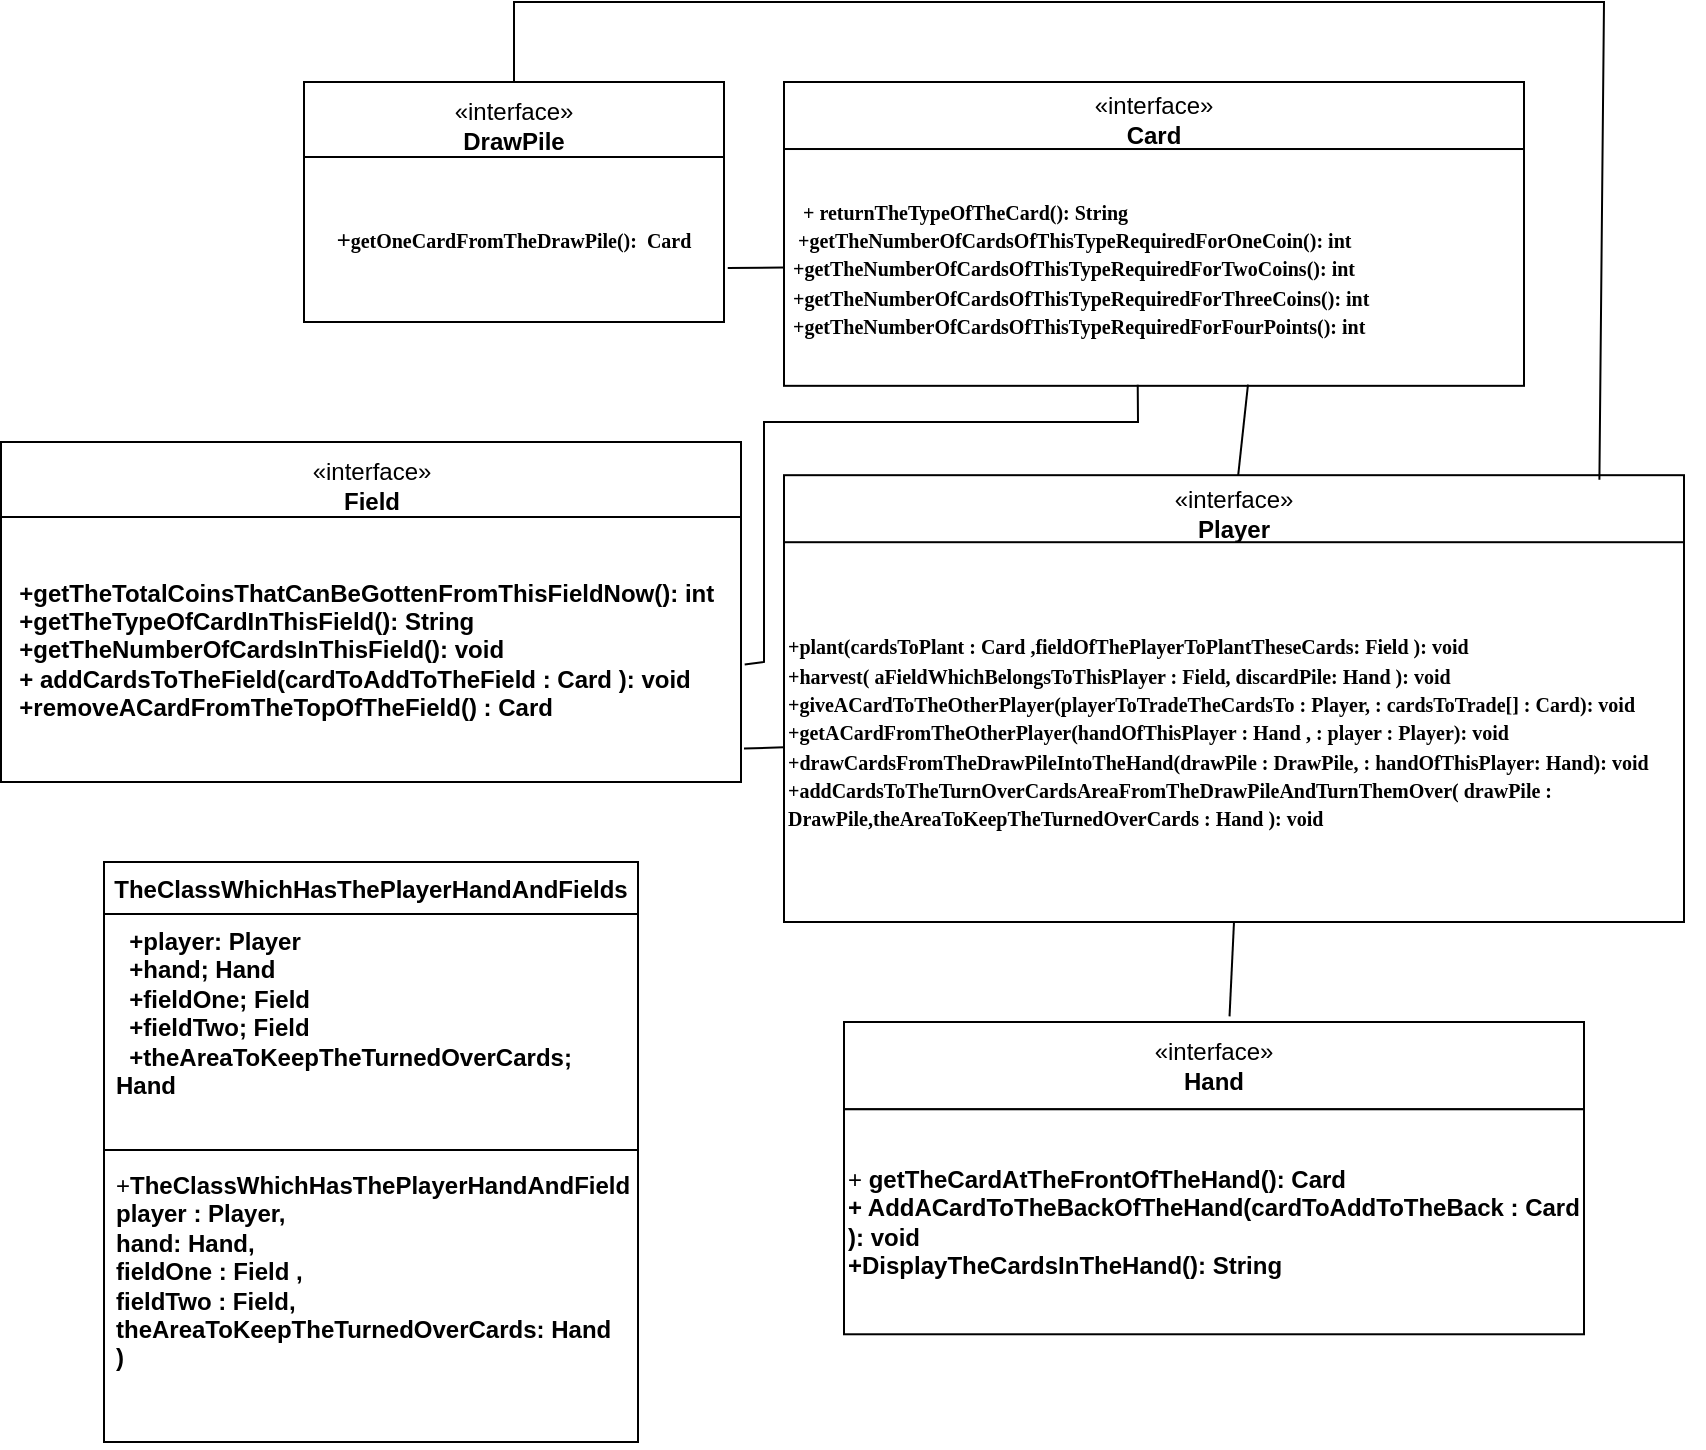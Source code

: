 <mxfile version="24.4.0" type="github">
  <diagram id="C5RBs43oDa-KdzZeNtuy" name="Page-1">
    <mxGraphModel dx="2849" dy="752" grid="1" gridSize="10" guides="1" tooltips="1" connect="1" arrows="1" fold="1" page="1" pageScale="1" pageWidth="827" pageHeight="1169" math="0" shadow="0">
      <root>
        <mxCell id="WIyWlLk6GJQsqaUBKTNV-0" />
        <mxCell id="WIyWlLk6GJQsqaUBKTNV-1" parent="WIyWlLk6GJQsqaUBKTNV-0" />
        <mxCell id="TOOYitAzIHO0Ul-bosS0-15" value="" style="group;align=left;fontSize=7;" vertex="1" connectable="0" parent="WIyWlLk6GJQsqaUBKTNV-1">
          <mxGeometry x="-790" y="170" width="210" height="120" as="geometry" />
        </mxCell>
        <mxCell id="TOOYitAzIHO0Ul-bosS0-13" value="&lt;div&gt;«interface»&lt;br&gt;&lt;/div&gt;&lt;div&gt;&lt;b&gt;DrawPile&lt;/b&gt;&lt;/div&gt;" style="html=1;whiteSpace=wrap;" vertex="1" parent="TOOYitAzIHO0Ul-bosS0-15">
          <mxGeometry width="210" height="43.636" as="geometry" />
        </mxCell>
        <mxCell id="TOOYitAzIHO0Ul-bosS0-14" value="+&lt;font size=&quot;1&quot; face=&quot;Georgia&quot;&gt;&lt;b&gt;getOneCardFromTheDrawPile():&amp;nbsp; Card&lt;br&gt;&lt;/b&gt;&lt;/font&gt;" style="rounded=0;whiteSpace=wrap;html=1;" vertex="1" parent="TOOYitAzIHO0Ul-bosS0-15">
          <mxGeometry y="37.5" width="210" height="82.5" as="geometry" />
        </mxCell>
        <mxCell id="TOOYitAzIHO0Ul-bosS0-26" value="" style="group;align=left;fontSize=7;" vertex="1" connectable="0" parent="WIyWlLk6GJQsqaUBKTNV-1">
          <mxGeometry x="-550" y="170" width="460" height="420" as="geometry" />
        </mxCell>
        <mxCell id="TOOYitAzIHO0Ul-bosS0-27" value="&lt;div&gt;«interface»&lt;br&gt;&lt;/div&gt;&lt;div&gt;&lt;b&gt;Card&lt;/b&gt;&lt;/div&gt;" style="html=1;whiteSpace=wrap;" vertex="1" parent="TOOYitAzIHO0Ul-bosS0-26">
          <mxGeometry width="370" height="38.997" as="geometry" />
        </mxCell>
        <mxCell id="TOOYitAzIHO0Ul-bosS0-28" value="&lt;div align=&quot;left&quot;&gt;&lt;font size=&quot;1&quot; face=&quot;Georgia&quot;&gt;&lt;b&gt;&amp;nbsp;&amp;nbsp; + returnTheTypeOfTheCard(): &lt;/b&gt;&lt;/font&gt;&lt;font size=&quot;1&quot; face=&quot;Georgia&quot;&gt;&lt;b&gt;String &lt;/b&gt;&lt;/font&gt;&lt;br&gt;&lt;font size=&quot;1&quot; face=&quot;Georgia&quot;&gt;&lt;b&gt;&amp;nbsp; +getTheNumberOfCardsOfThisTypeRequiredForOneCoin(): &lt;/b&gt;&lt;/font&gt;&lt;font size=&quot;1&quot; face=&quot;Georgia&quot;&gt;&lt;b&gt;int &lt;/b&gt;&lt;/font&gt;&lt;br&gt;&lt;font size=&quot;1&quot; face=&quot;Georgia&quot;&gt;&lt;b&gt;&amp;nbsp;+getTheNumberOfCardsOfThisTypeRequiredForTwoCoins(): &lt;/b&gt;&lt;/font&gt;&lt;font size=&quot;1&quot; face=&quot;Georgia&quot;&gt;&lt;b&gt;int &lt;/b&gt;&lt;/font&gt;&lt;br&gt;&lt;font size=&quot;1&quot; face=&quot;Georgia&quot;&gt;&lt;b&gt;&amp;nbsp;+getTheNumberOfCardsOfThisTypeRequiredForThreeCoins(): &lt;/b&gt;&lt;/font&gt;&lt;font size=&quot;1&quot; face=&quot;Georgia&quot;&gt;&lt;b&gt;int &lt;/b&gt;&lt;/font&gt;&lt;br&gt;&lt;font size=&quot;1&quot; face=&quot;Georgia&quot;&gt;&lt;b&gt;&amp;nbsp;+getTheNumberOfCardsOfThisTypeRequiredForFourPoints(): int&lt;/b&gt;&lt;/font&gt;&lt;br&gt;&lt;/div&gt;" style="rounded=0;whiteSpace=wrap;html=1;align=left;" vertex="1" parent="TOOYitAzIHO0Ul-bosS0-26">
          <mxGeometry y="33.511" width="370" height="118.404" as="geometry" />
        </mxCell>
        <mxCell id="TOOYitAzIHO0Ul-bosS0-30" value="" style="group;align=left;fontSize=7;" vertex="1" connectable="0" parent="TOOYitAzIHO0Ul-bosS0-26">
          <mxGeometry y="196.596" width="460" height="223.404" as="geometry" />
        </mxCell>
        <mxCell id="TOOYitAzIHO0Ul-bosS0-31" value="&lt;div&gt;«interface»&lt;br&gt;&lt;/div&gt;&lt;div&gt;&lt;b&gt;Player&lt;/b&gt;&lt;/div&gt;" style="html=1;whiteSpace=wrap;" vertex="1" parent="TOOYitAzIHO0Ul-bosS0-30">
          <mxGeometry width="450" height="38.997" as="geometry" />
        </mxCell>
        <mxCell id="TOOYitAzIHO0Ul-bosS0-32" value="&lt;div align=&quot;left&quot;&gt;&lt;font size=&quot;1&quot; face=&quot;Georgia&quot;&gt;&lt;b&gt;+plant(cardsToPlant : &lt;/b&gt;&lt;/font&gt;&lt;font size=&quot;1&quot; face=&quot;Georgia&quot;&gt;&lt;b&gt;Card &lt;/b&gt;&lt;/font&gt;&lt;font size=&quot;1&quot; face=&quot;Georgia&quot;&gt;&lt;b&gt;,fieldOfThePlayerToPlantTheseCards: &lt;/b&gt;&lt;/font&gt;&lt;font size=&quot;1&quot; face=&quot;Georgia&quot;&gt;&lt;b&gt;Field &lt;/b&gt;&lt;/font&gt;&lt;font size=&quot;1&quot; face=&quot;Georgia&quot;&gt;&lt;b&gt;): &lt;/b&gt;&lt;/font&gt;&lt;font size=&quot;1&quot; face=&quot;Georgia&quot;&gt;&lt;b&gt;void &lt;/b&gt;&lt;/font&gt;&lt;br&gt;&lt;font size=&quot;1&quot; face=&quot;Georgia&quot;&gt;&lt;b&gt;+harvest( aFieldWhichBelongsToThisPlayer : &lt;/b&gt;&lt;/font&gt;&lt;font size=&quot;1&quot; face=&quot;Georgia&quot;&gt;&lt;b&gt;Field&lt;/b&gt;&lt;/font&gt;&lt;font size=&quot;1&quot; face=&quot;Georgia&quot;&gt;&lt;b&gt;, discardPile: &lt;/b&gt;&lt;/font&gt;&lt;font size=&quot;1&quot; face=&quot;Georgia&quot;&gt;&lt;b&gt;Hand &lt;/b&gt;&lt;/font&gt;&lt;font size=&quot;1&quot; face=&quot;Georgia&quot;&gt;&lt;b&gt;): &lt;/b&gt;&lt;/font&gt;&lt;font size=&quot;1&quot; face=&quot;Georgia&quot;&gt;&lt;b&gt;void&lt;/b&gt;&lt;/font&gt;&lt;br&gt;&lt;font size=&quot;1&quot; face=&quot;Georgia&quot;&gt;&lt;b&gt;+giveACardToTheOtherPlayer(playerToTradeTheCardsTo : &lt;/b&gt;&lt;/font&gt;&lt;font size=&quot;1&quot; face=&quot;Georgia&quot;&gt;&lt;b&gt;Player&lt;/b&gt;&lt;/font&gt;&lt;font size=&quot;1&quot; face=&quot;Georgia&quot;&gt;&lt;b&gt;,&amp;nbsp;: cardsToTrade[] : &lt;/b&gt;&lt;/font&gt;&lt;font size=&quot;1&quot; face=&quot;Georgia&quot;&gt;&lt;b&gt;Card&lt;/b&gt;&lt;/font&gt;&lt;font size=&quot;1&quot; face=&quot;Georgia&quot;&gt;&lt;b&gt;): &lt;/b&gt;&lt;/font&gt;&lt;font size=&quot;1&quot; face=&quot;Georgia&quot;&gt;&lt;b&gt;void&lt;/b&gt;&lt;/font&gt;&lt;br&gt;&lt;font size=&quot;1&quot; face=&quot;Georgia&quot;&gt;&lt;b&gt;+getACardFromTheOtherPlayer(handOfThisPlayer : &lt;/b&gt;&lt;/font&gt;&lt;font size=&quot;1&quot; face=&quot;Georgia&quot;&gt;&lt;b&gt;Hand &lt;/b&gt;&lt;/font&gt;&lt;font size=&quot;1&quot; face=&quot;Georgia&quot;&gt;&lt;b&gt;,&amp;nbsp;: player : &lt;/b&gt;&lt;/font&gt;&lt;font size=&quot;1&quot; face=&quot;Georgia&quot;&gt;&lt;b&gt;Player&lt;/b&gt;&lt;/font&gt;&lt;font size=&quot;1&quot; face=&quot;Georgia&quot;&gt;&lt;b&gt;): &lt;/b&gt;&lt;/font&gt;&lt;font size=&quot;1&quot; face=&quot;Georgia&quot;&gt;&lt;b&gt;void &lt;/b&gt;&lt;/font&gt;&lt;br&gt;&lt;font size=&quot;1&quot; face=&quot;Georgia&quot;&gt;&lt;b&gt;+drawCardsFromTheDrawPileIntoTheHand(drawPile &lt;/b&gt;&lt;/font&gt;&lt;font size=&quot;1&quot; face=&quot;Georgia&quot;&gt;&lt;b&gt;: DrawPile&lt;/b&gt;&lt;/font&gt;&lt;font size=&quot;1&quot; face=&quot;Georgia&quot;&gt;&lt;b&gt;,&amp;nbsp;: handOfThisPlayer: &lt;/b&gt;&lt;/font&gt;&lt;font size=&quot;1&quot; face=&quot;Georgia&quot;&gt;&lt;b&gt;Hand&lt;/b&gt;&lt;/font&gt;&lt;font size=&quot;1&quot; face=&quot;Georgia&quot;&gt;&lt;b&gt;): &lt;/b&gt;&lt;/font&gt;&lt;font size=&quot;1&quot; face=&quot;Georgia&quot;&gt;&lt;b&gt;void &lt;/b&gt;&lt;/font&gt;&lt;br&gt;&lt;font size=&quot;1&quot; face=&quot;Georgia&quot;&gt;&lt;b&gt;+addCardsToTheTurnOverCardsAreaFromTheDrawPileAndTurnThemOver( drawPile : &lt;/b&gt;&lt;/font&gt;&lt;font size=&quot;1&quot; face=&quot;Georgia&quot;&gt;&lt;b&gt;DrawPile&lt;/b&gt;&lt;/font&gt;&lt;font size=&quot;1&quot; face=&quot;Georgia&quot;&gt;&lt;b&gt;,theAreaToKeepTheTurnedOverCards : &lt;/b&gt;&lt;/font&gt;&lt;font size=&quot;1&quot; face=&quot;Georgia&quot;&gt;&lt;b&gt; Hand &lt;/b&gt;&lt;/font&gt;&lt;font size=&quot;1&quot; face=&quot;Georgia&quot;&gt;&lt;b&gt;): &lt;/b&gt;&lt;/font&gt;&lt;font size=&quot;1&quot; face=&quot;Georgia&quot;&gt;&lt;b&gt;void&lt;/b&gt;&lt;/font&gt;&lt;/div&gt;" style="rounded=0;whiteSpace=wrap;html=1;align=left;" vertex="1" parent="TOOYitAzIHO0Ul-bosS0-30">
          <mxGeometry y="33.511" width="450" height="189.894" as="geometry" />
        </mxCell>
        <mxCell id="TOOYitAzIHO0Ul-bosS0-59" value="" style="endArrow=none;html=1;rounded=0;" edge="1" parent="TOOYitAzIHO0Ul-bosS0-30" target="TOOYitAzIHO0Ul-bosS0-32">
          <mxGeometry width="50" height="50" relative="1" as="geometry">
            <mxPoint x="-20" y="136.704" as="sourcePoint" />
            <mxPoint x="30" y="86.704" as="targetPoint" />
          </mxGeometry>
        </mxCell>
        <mxCell id="TOOYitAzIHO0Ul-bosS0-60" value="" style="endArrow=none;html=1;rounded=0;exitX=0.627;exitY=0.995;exitDx=0;exitDy=0;exitPerimeter=0;" edge="1" parent="TOOYitAzIHO0Ul-bosS0-26" source="TOOYitAzIHO0Ul-bosS0-28" target="TOOYitAzIHO0Ul-bosS0-31">
          <mxGeometry width="50" height="50" relative="1" as="geometry">
            <mxPoint x="230" y="150" as="sourcePoint" />
            <mxPoint x="30" y="100" as="targetPoint" />
          </mxGeometry>
        </mxCell>
        <mxCell id="TOOYitAzIHO0Ul-bosS0-33" value="&lt;div&gt;«interface»&lt;br&gt;&lt;/div&gt;&lt;div&gt;&lt;b&gt;Hand&lt;/b&gt;&lt;/div&gt;" style="html=1;whiteSpace=wrap;" vertex="1" parent="WIyWlLk6GJQsqaUBKTNV-1">
          <mxGeometry x="-520" y="640" width="370" height="43.64" as="geometry" />
        </mxCell>
        <mxCell id="TOOYitAzIHO0Ul-bosS0-34" value="+&lt;b&gt; getTheCardAtTheFrontOfTheHand(): Card&lt;br&gt;&lt;/b&gt;&lt;div align=&quot;left&quot;&gt;&lt;b&gt;+ AddACardToTheBackOfTheHand(cardToAddToTheBack : &lt;/b&gt;&lt;b&gt;Card &lt;/b&gt;&lt;b&gt;): void&lt;/b&gt;&lt;br&gt;&lt;b&gt;+DisplayTheCardsInTheHand(): String&lt;br&gt;&lt;/b&gt;&lt;/div&gt;" style="rounded=0;whiteSpace=wrap;html=1;align=left;" vertex="1" parent="WIyWlLk6GJQsqaUBKTNV-1">
          <mxGeometry x="-520" y="683.64" width="370" height="112.5" as="geometry" />
        </mxCell>
        <mxCell id="TOOYitAzIHO0Ul-bosS0-35" value="&lt;div&gt;«interface»&lt;br&gt;&lt;/div&gt;&lt;div&gt;&lt;b&gt;Field&lt;/b&gt;&lt;/div&gt;" style="html=1;whiteSpace=wrap;" vertex="1" parent="WIyWlLk6GJQsqaUBKTNV-1">
          <mxGeometry x="-941.5" y="350" width="370" height="43.64" as="geometry" />
        </mxCell>
        <mxCell id="TOOYitAzIHO0Ul-bosS0-36" value="&lt;b&gt;&amp;nbsp; +getTheTotalCoinsThatCanBeGottenFromThisFieldNow(): &lt;/b&gt;&lt;b&gt;int &lt;/b&gt;&lt;br&gt;&lt;b&gt;&amp;nbsp; +getTheTypeOfCardInThisField(): &lt;/b&gt;&lt;b&gt;String&lt;/b&gt;&lt;br&gt;&lt;div&gt;&lt;b&gt;&amp;nbsp; +getTheNumberOfCardsInThisField(): &lt;/b&gt;&lt;b&gt;void &lt;br&gt;&lt;/b&gt;&lt;/div&gt;&lt;div&gt;&lt;b&gt;&amp;nbsp; + addCardsToTheField(cardToAddToTheField : &lt;/b&gt;&lt;b&gt;Card &lt;/b&gt;&lt;b&gt;): &lt;/b&gt;&lt;b&gt;void&lt;/b&gt;&lt;br&gt;&lt;b&gt;&amp;nbsp; +removeACardFromTheTopOfTheField() : &lt;/b&gt;&lt;b&gt;Card &lt;/b&gt;&lt;/div&gt;" style="rounded=0;whiteSpace=wrap;html=1;align=left;" vertex="1" parent="WIyWlLk6GJQsqaUBKTNV-1">
          <mxGeometry x="-941.5" y="387.5" width="370" height="132.5" as="geometry" />
        </mxCell>
        <mxCell id="TOOYitAzIHO0Ul-bosS0-41" value="TheClassWhichHasThePlayerHandAndFields" style="swimlane;fontStyle=1;align=center;verticalAlign=top;childLayout=stackLayout;horizontal=1;startSize=26;horizontalStack=0;resizeParent=1;resizeParentMax=0;resizeLast=0;collapsible=1;marginBottom=0;whiteSpace=wrap;html=1;" vertex="1" parent="WIyWlLk6GJQsqaUBKTNV-1">
          <mxGeometry x="-890" y="560" width="267" height="290" as="geometry" />
        </mxCell>
        <mxCell id="TOOYitAzIHO0Ul-bosS0-42" value="&lt;b&gt;&amp;nbsp; +player: Player &lt;br&gt;&amp;nbsp; +hand; Hand &lt;br&gt;&amp;nbsp; +fieldOne; Field &lt;br&gt;&amp;nbsp; +fieldTwo; Field &lt;br&gt;&amp;nbsp; +theAreaToKeepTheTurnedOverCards; Hand &lt;/b&gt;&lt;div&gt;&lt;b&gt;&lt;br&gt;&lt;/b&gt;&lt;/div&gt;" style="text;strokeColor=none;fillColor=none;align=left;verticalAlign=top;spacingLeft=4;spacingRight=4;overflow=hidden;rotatable=0;points=[[0,0.5],[1,0.5]];portConstraint=eastwest;whiteSpace=wrap;html=1;" vertex="1" parent="TOOYitAzIHO0Ul-bosS0-41">
          <mxGeometry y="26" width="267" height="114" as="geometry" />
        </mxCell>
        <mxCell id="TOOYitAzIHO0Ul-bosS0-43" value="" style="line;strokeWidth=1;fillColor=none;align=left;verticalAlign=middle;spacingTop=-1;spacingLeft=3;spacingRight=3;rotatable=0;labelPosition=right;points=[];portConstraint=eastwest;strokeColor=inherit;" vertex="1" parent="TOOYitAzIHO0Ul-bosS0-41">
          <mxGeometry y="140" width="267" height="8" as="geometry" />
        </mxCell>
        <mxCell id="TOOYitAzIHO0Ul-bosS0-44" value="+&lt;b&gt;TheClassWhichHasThePlayerHandAndFields(&lt;/b&gt;&lt;div&gt;&lt;b&gt;player : Player,  &lt;/b&gt;&lt;/div&gt;&lt;div&gt;&lt;b&gt;hand: Hand,&amp;nbsp;&lt;/b&gt;&lt;/div&gt;&lt;div&gt;&lt;b&gt;fieldOne : Field ,&amp;nbsp;&lt;/b&gt;&lt;/div&gt;&lt;div&gt;&lt;b&gt;fieldTwo : Field,&amp;nbsp;&lt;/b&gt;&lt;/div&gt;&lt;div&gt;&lt;b&gt;theAreaToKeepTheTurnedOverCards: Hand&lt;/b&gt;&lt;/div&gt;&lt;div&gt;&lt;b&gt;)&lt;/b&gt;&lt;/div&gt;&lt;b&gt;&amp;nbsp;&amp;nbsp;&amp;nbsp; &lt;br&gt;&lt;/b&gt;" style="text;strokeColor=none;fillColor=none;align=left;verticalAlign=top;spacingLeft=4;spacingRight=4;overflow=hidden;rotatable=0;points=[[0,0.5],[1,0.5]];portConstraint=eastwest;whiteSpace=wrap;html=1;" vertex="1" parent="TOOYitAzIHO0Ul-bosS0-41">
          <mxGeometry y="148" width="267" height="142" as="geometry" />
        </mxCell>
        <mxCell id="TOOYitAzIHO0Ul-bosS0-57" value="" style="endArrow=none;html=1;rounded=0;exitX=1.009;exitY=0.673;exitDx=0;exitDy=0;exitPerimeter=0;entryX=0;entryY=0.5;entryDx=0;entryDy=0;" edge="1" parent="WIyWlLk6GJQsqaUBKTNV-1" source="TOOYitAzIHO0Ul-bosS0-14" target="TOOYitAzIHO0Ul-bosS0-28">
          <mxGeometry width="50" height="50" relative="1" as="geometry">
            <mxPoint x="-600" y="290" as="sourcePoint" />
            <mxPoint x="-550" y="240" as="targetPoint" />
          </mxGeometry>
        </mxCell>
        <mxCell id="TOOYitAzIHO0Ul-bosS0-58" value="" style="endArrow=none;html=1;rounded=0;exitX=1.005;exitY=0.557;exitDx=0;exitDy=0;exitPerimeter=0;entryX=0.478;entryY=0.995;entryDx=0;entryDy=0;entryPerimeter=0;" edge="1" parent="WIyWlLk6GJQsqaUBKTNV-1" source="TOOYitAzIHO0Ul-bosS0-36" target="TOOYitAzIHO0Ul-bosS0-28">
          <mxGeometry width="50" height="50" relative="1" as="geometry">
            <mxPoint x="-660" y="360" as="sourcePoint" />
            <mxPoint x="-610" y="310" as="targetPoint" />
            <Array as="points">
              <mxPoint x="-560" y="460" />
              <mxPoint x="-560" y="340" />
              <mxPoint x="-373" y="340" />
            </Array>
          </mxGeometry>
        </mxCell>
        <mxCell id="TOOYitAzIHO0Ul-bosS0-61" value="" style="endArrow=none;html=1;rounded=0;entryX=0.521;entryY=-0.065;entryDx=0;entryDy=0;entryPerimeter=0;exitX=0.5;exitY=1;exitDx=0;exitDy=0;" edge="1" parent="WIyWlLk6GJQsqaUBKTNV-1" source="TOOYitAzIHO0Ul-bosS0-32" target="TOOYitAzIHO0Ul-bosS0-33">
          <mxGeometry width="50" height="50" relative="1" as="geometry">
            <mxPoint x="-560" y="513.3" as="sourcePoint" />
            <mxPoint x="-540" y="512.596" as="targetPoint" />
          </mxGeometry>
        </mxCell>
        <mxCell id="TOOYitAzIHO0Ul-bosS0-62" value="" style="endArrow=none;html=1;rounded=0;exitX=0.5;exitY=0;exitDx=0;exitDy=0;entryX=0.906;entryY=0.057;entryDx=0;entryDy=0;entryPerimeter=0;" edge="1" parent="WIyWlLk6GJQsqaUBKTNV-1" source="TOOYitAzIHO0Ul-bosS0-13" target="TOOYitAzIHO0Ul-bosS0-31">
          <mxGeometry width="50" height="50" relative="1" as="geometry">
            <mxPoint x="-370" y="510" as="sourcePoint" />
            <mxPoint x="-140" y="360" as="targetPoint" />
            <Array as="points">
              <mxPoint x="-685" y="130" />
              <mxPoint x="-140" y="130" />
            </Array>
          </mxGeometry>
        </mxCell>
      </root>
    </mxGraphModel>
  </diagram>
</mxfile>
